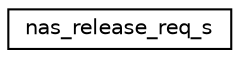 digraph "Graphical Class Hierarchy"
{
 // LATEX_PDF_SIZE
  edge [fontname="Helvetica",fontsize="10",labelfontname="Helvetica",labelfontsize="10"];
  node [fontname="Helvetica",fontsize="10",shape=record];
  rankdir="LR";
  Node0 [label="nas_release_req_s",height=0.2,width=0.4,color="black", fillcolor="white", style="filled",URL="$structnas__release__req__s.html",tooltip=" "];
}
